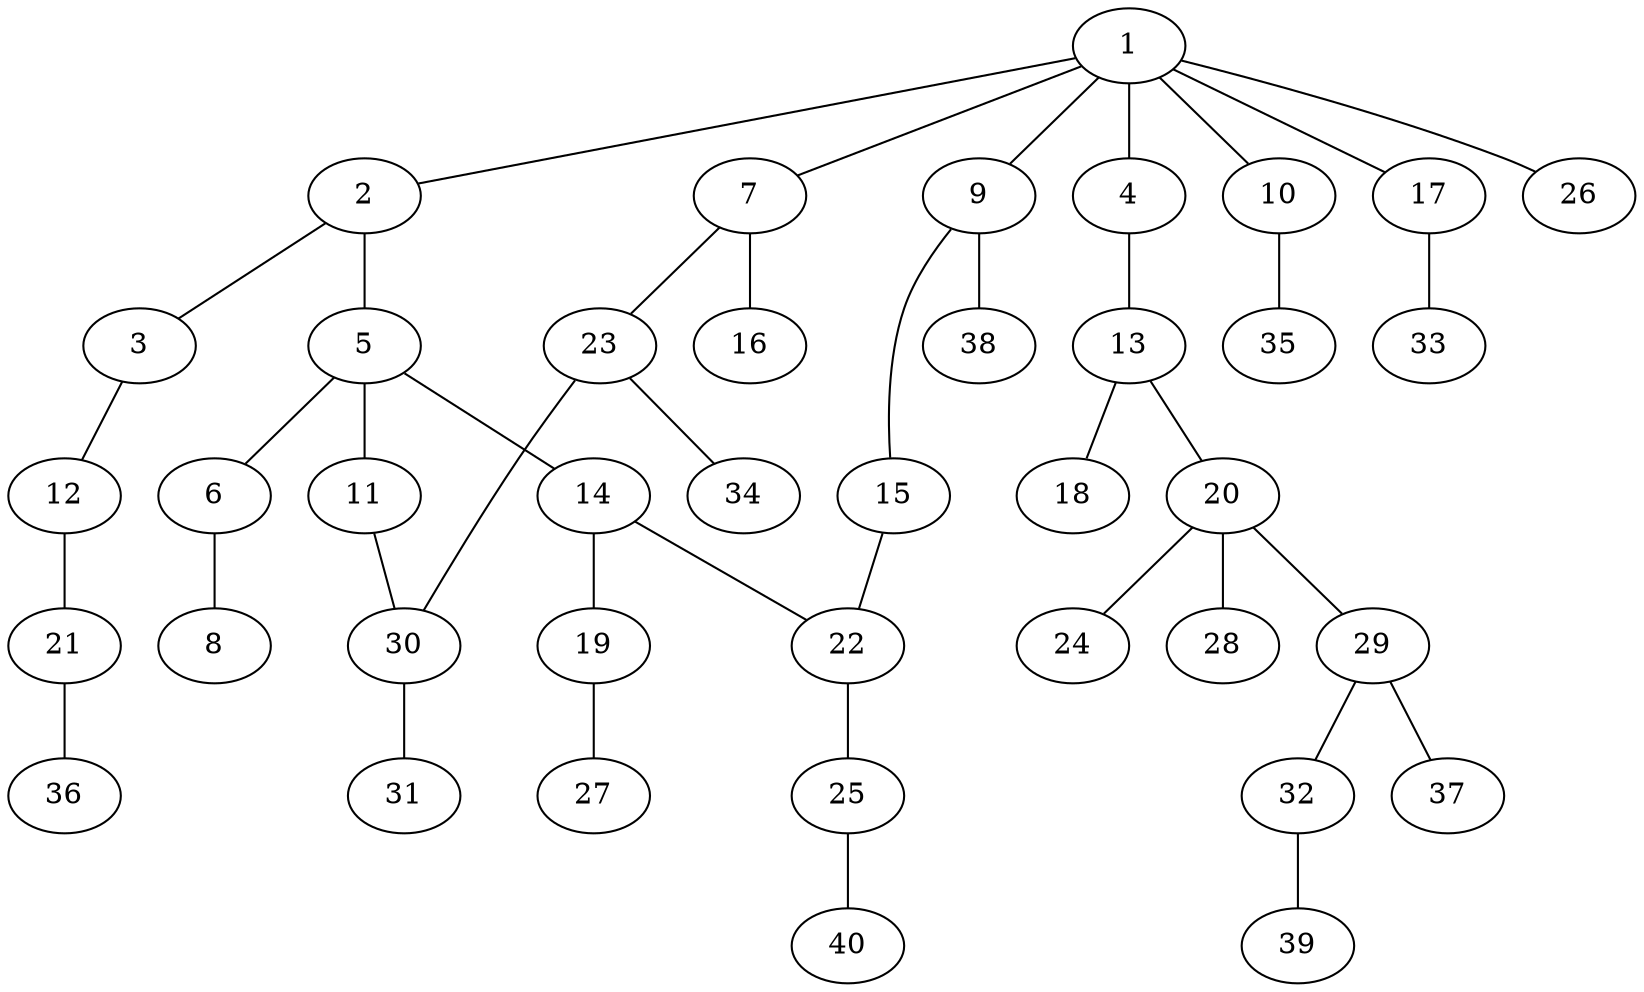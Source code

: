 graph graphname {1--2
1--4
1--7
1--9
1--10
1--17
1--26
2--3
2--5
3--12
4--13
5--6
5--11
5--14
6--8
7--16
7--23
9--15
9--38
10--35
11--30
12--21
13--18
13--20
14--19
14--22
15--22
17--33
19--27
20--24
20--28
20--29
21--36
22--25
23--30
23--34
25--40
29--32
29--37
30--31
32--39
}